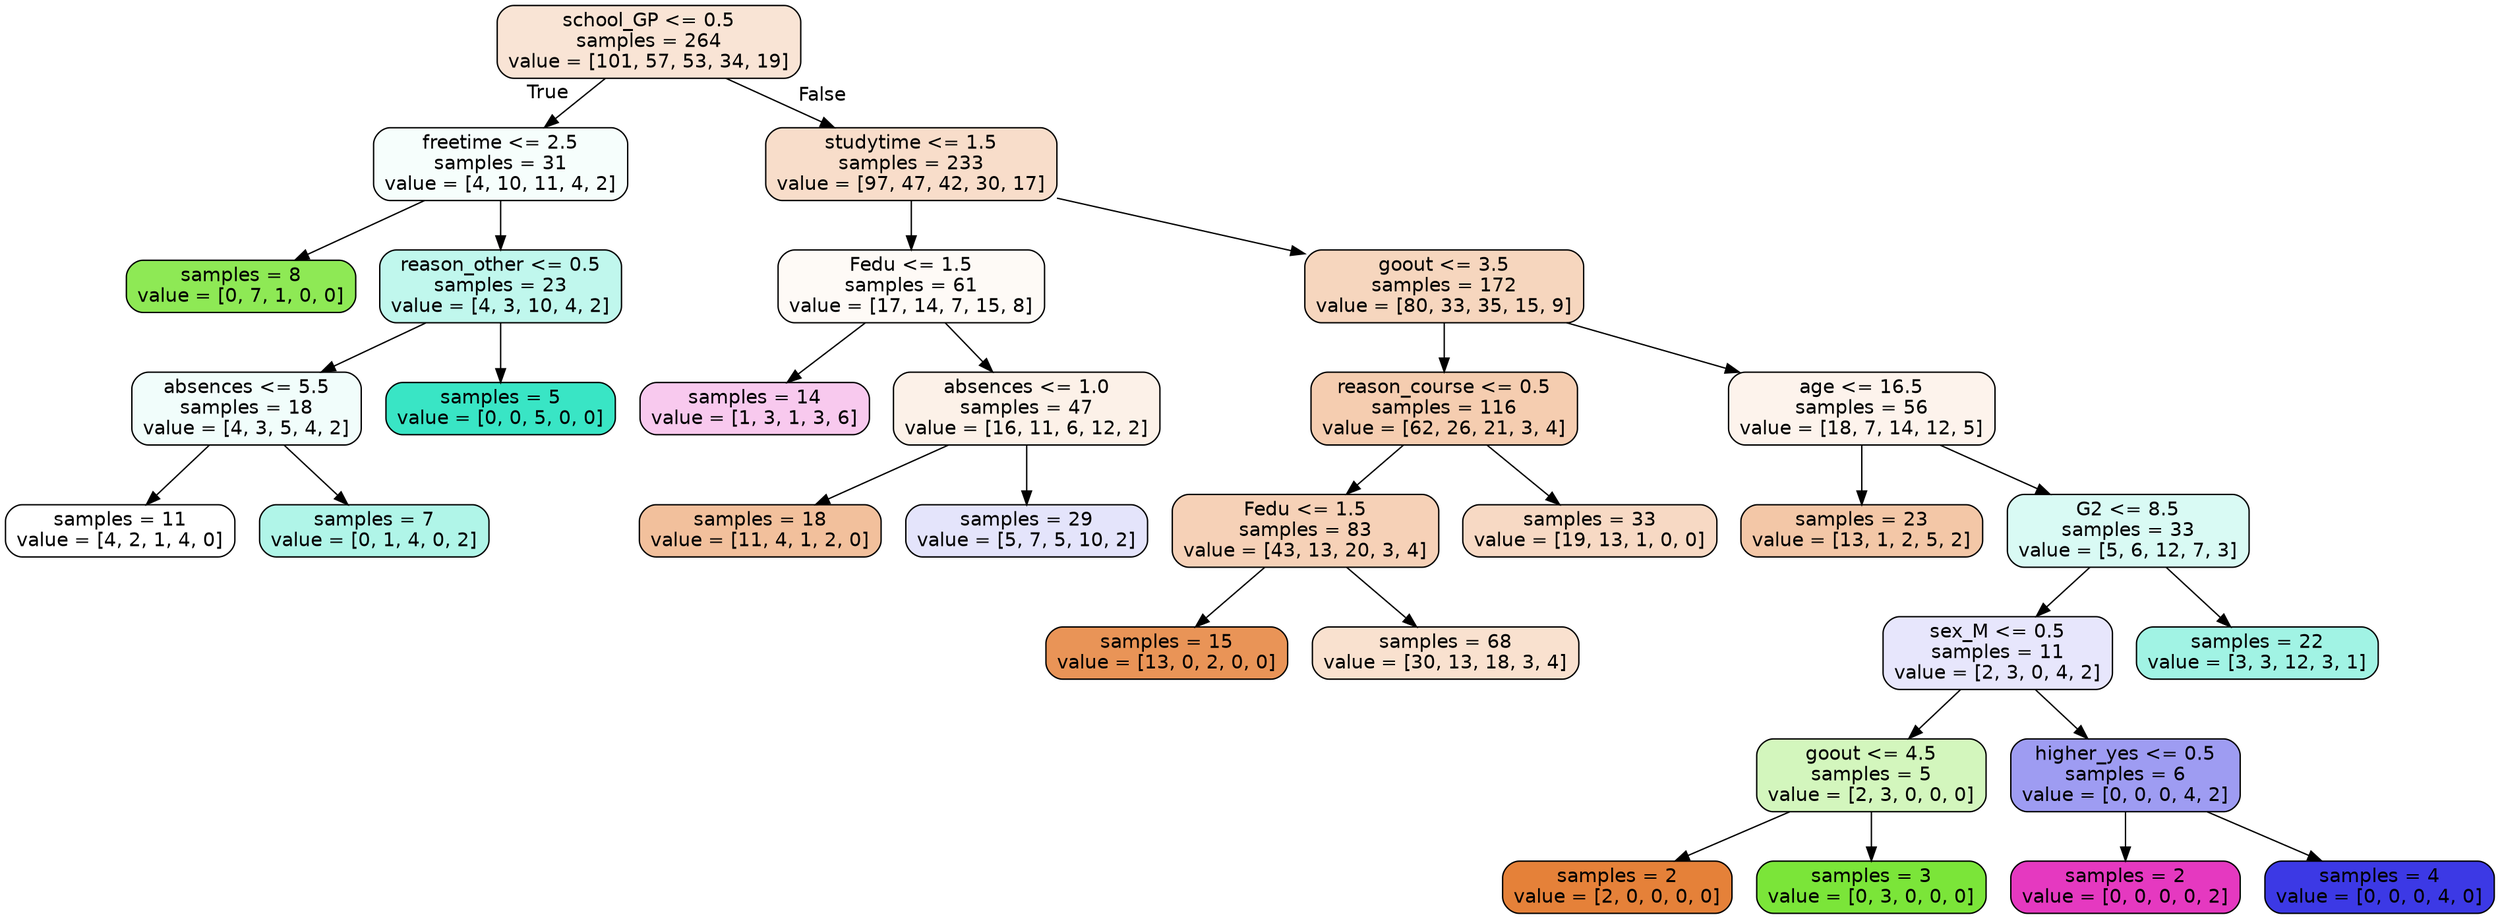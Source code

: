 digraph Tree {
node [shape=box, style="filled, rounded", color="black", fontname=helvetica] ;
edge [fontname=helvetica] ;
0 [label="school_GP <= 0.5\nsamples = 264\nvalue = [101, 57, 53, 34, 19]", fillcolor="#f9e4d5"] ;
1 [label="freetime <= 2.5\nsamples = 31\nvalue = [4, 10, 11, 4, 2]", fillcolor="#f6fefc"] ;
0 -> 1 [labeldistance=2.5, labelangle=45, headlabel="True"] ;
2 [label="samples = 8\nvalue = [0, 7, 1, 0, 0]", fillcolor="#8ee955"] ;
1 -> 2 ;
3 [label="reason_other <= 0.5\nsamples = 23\nvalue = [4, 3, 10, 4, 2]", fillcolor="#c0f7ed"] ;
1 -> 3 ;
4 [label="absences <= 5.5\nsamples = 18\nvalue = [4, 3, 5, 4, 2]", fillcolor="#f1fdfb"] ;
3 -> 4 ;
5 [label="samples = 11\nvalue = [4, 2, 1, 4, 0]", fillcolor="#ffffff"] ;
4 -> 5 ;
6 [label="samples = 7\nvalue = [0, 1, 4, 0, 2]", fillcolor="#b0f5e8"] ;
4 -> 6 ;
7 [label="samples = 5\nvalue = [0, 0, 5, 0, 0]", fillcolor="#39e5c5"] ;
3 -> 7 ;
8 [label="studytime <= 1.5\nsamples = 233\nvalue = [97, 47, 42, 30, 17]", fillcolor="#f8ddca"] ;
0 -> 8 [labeldistance=2.5, labelangle=-45, headlabel="False"] ;
9 [label="Fedu <= 1.5\nsamples = 61\nvalue = [17, 14, 7, 15, 8]", fillcolor="#fefaf6"] ;
8 -> 9 ;
10 [label="samples = 14\nvalue = [1, 3, 1, 3, 6]", fillcolor="#f8c9ee"] ;
9 -> 10 ;
11 [label="absences <= 1.0\nsamples = 47\nvalue = [16, 11, 6, 12, 2]", fillcolor="#fcf1e8"] ;
9 -> 11 ;
12 [label="samples = 18\nvalue = [11, 4, 1, 2, 0]", fillcolor="#f2c09c"] ;
11 -> 12 ;
13 [label="samples = 29\nvalue = [5, 7, 5, 10, 2]", fillcolor="#e4e4fb"] ;
11 -> 13 ;
14 [label="goout <= 3.5\nsamples = 172\nvalue = [80, 33, 35, 15, 9]", fillcolor="#f6d6be"] ;
8 -> 14 ;
15 [label="reason_course <= 0.5\nsamples = 116\nvalue = [62, 26, 21, 3, 4]", fillcolor="#f5cdb0"] ;
14 -> 15 ;
16 [label="Fedu <= 1.5\nsamples = 83\nvalue = [43, 13, 20, 3, 4]", fillcolor="#f6d1b7"] ;
15 -> 16 ;
17 [label="samples = 15\nvalue = [13, 0, 2, 0, 0]", fillcolor="#e99457"] ;
16 -> 17 ;
18 [label="samples = 68\nvalue = [30, 13, 18, 3, 4]", fillcolor="#f9e1cf"] ;
16 -> 18 ;
19 [label="samples = 33\nvalue = [19, 13, 1, 0, 0]", fillcolor="#f7d9c4"] ;
15 -> 19 ;
20 [label="age <= 16.5\nsamples = 56\nvalue = [18, 7, 14, 12, 5]", fillcolor="#fdf3ec"] ;
14 -> 20 ;
21 [label="samples = 23\nvalue = [13, 1, 2, 5, 2]", fillcolor="#f3c7a7"] ;
20 -> 21 ;
22 [label="G2 <= 8.5\nsamples = 33\nvalue = [5, 6, 12, 7, 3]", fillcolor="#d9faf4"] ;
20 -> 22 ;
23 [label="sex_M <= 0.5\nsamples = 11\nvalue = [2, 3, 0, 4, 2]", fillcolor="#e7e6fc"] ;
22 -> 23 ;
24 [label="goout <= 4.5\nsamples = 5\nvalue = [2, 3, 0, 0, 0]", fillcolor="#d3f6bd"] ;
23 -> 24 ;
25 [label="samples = 2\nvalue = [2, 0, 0, 0, 0]", fillcolor="#e58139"] ;
24 -> 25 ;
26 [label="samples = 3\nvalue = [0, 3, 0, 0, 0]", fillcolor="#7be539"] ;
24 -> 26 ;
27 [label="higher_yes <= 0.5\nsamples = 6\nvalue = [0, 0, 0, 4, 2]", fillcolor="#9e9cf2"] ;
23 -> 27 ;
28 [label="samples = 2\nvalue = [0, 0, 0, 0, 2]", fillcolor="#e539c0"] ;
27 -> 28 ;
29 [label="samples = 4\nvalue = [0, 0, 0, 4, 0]", fillcolor="#3c39e5"] ;
27 -> 29 ;
30 [label="samples = 22\nvalue = [3, 3, 12, 3, 1]", fillcolor="#a1f3e4"] ;
22 -> 30 ;
}
